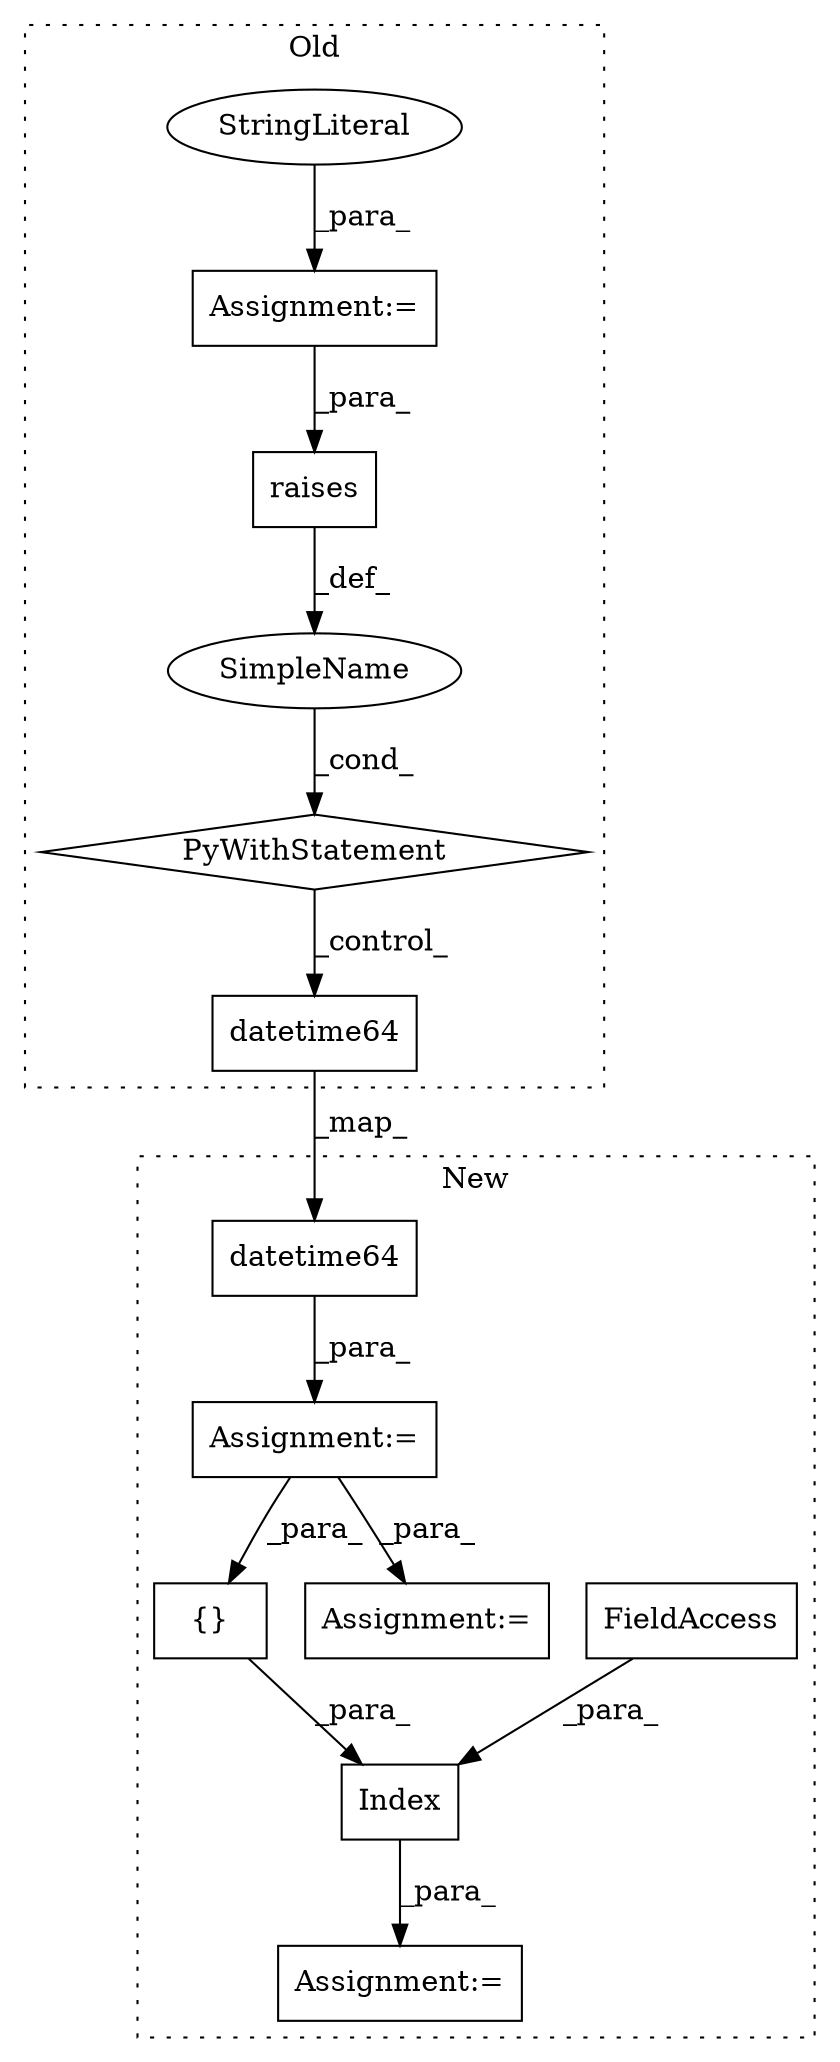 digraph G {
subgraph cluster0 {
1 [label="raises" a="32" s="24996,25016" l="7,1" shape="box"];
3 [label="PyWithStatement" a="104" s="24979,25017" l="10,2" shape="diamond"];
7 [label="Assignment:=" a="7" s="24916" l="1" shape="box"];
8 [label="StringLiteral" a="45" s="24917" l="56" shape="ellipse"];
11 [label="SimpleName" a="42" s="" l="" shape="ellipse"];
12 [label="datetime64" a="32" s="25048,25069" l="11,1" shape="box"];
label = "Old";
style="dotted";
}
subgraph cluster1 {
2 [label="Index" a="32" s="24976,25025" l="6,1" shape="box"];
4 [label="{}" a="4" s="24991,25017" l="1,1" shape="box"];
5 [label="Assignment:=" a="7" s="24968" l="1" shape="box"];
6 [label="FieldAccess" a="22" s="25019" l="6" shape="box"];
9 [label="Assignment:=" a="7" s="24925" l="1" shape="box"];
10 [label="Assignment:=" a="7" s="25073" l="1" shape="box"];
13 [label="datetime64" a="32" s="24932,24953" l="11,1" shape="box"];
label = "New";
style="dotted";
}
1 -> 11 [label="_def_"];
2 -> 5 [label="_para_"];
3 -> 12 [label="_control_"];
4 -> 2 [label="_para_"];
6 -> 2 [label="_para_"];
7 -> 1 [label="_para_"];
8 -> 7 [label="_para_"];
9 -> 4 [label="_para_"];
9 -> 10 [label="_para_"];
11 -> 3 [label="_cond_"];
12 -> 13 [label="_map_"];
13 -> 9 [label="_para_"];
}